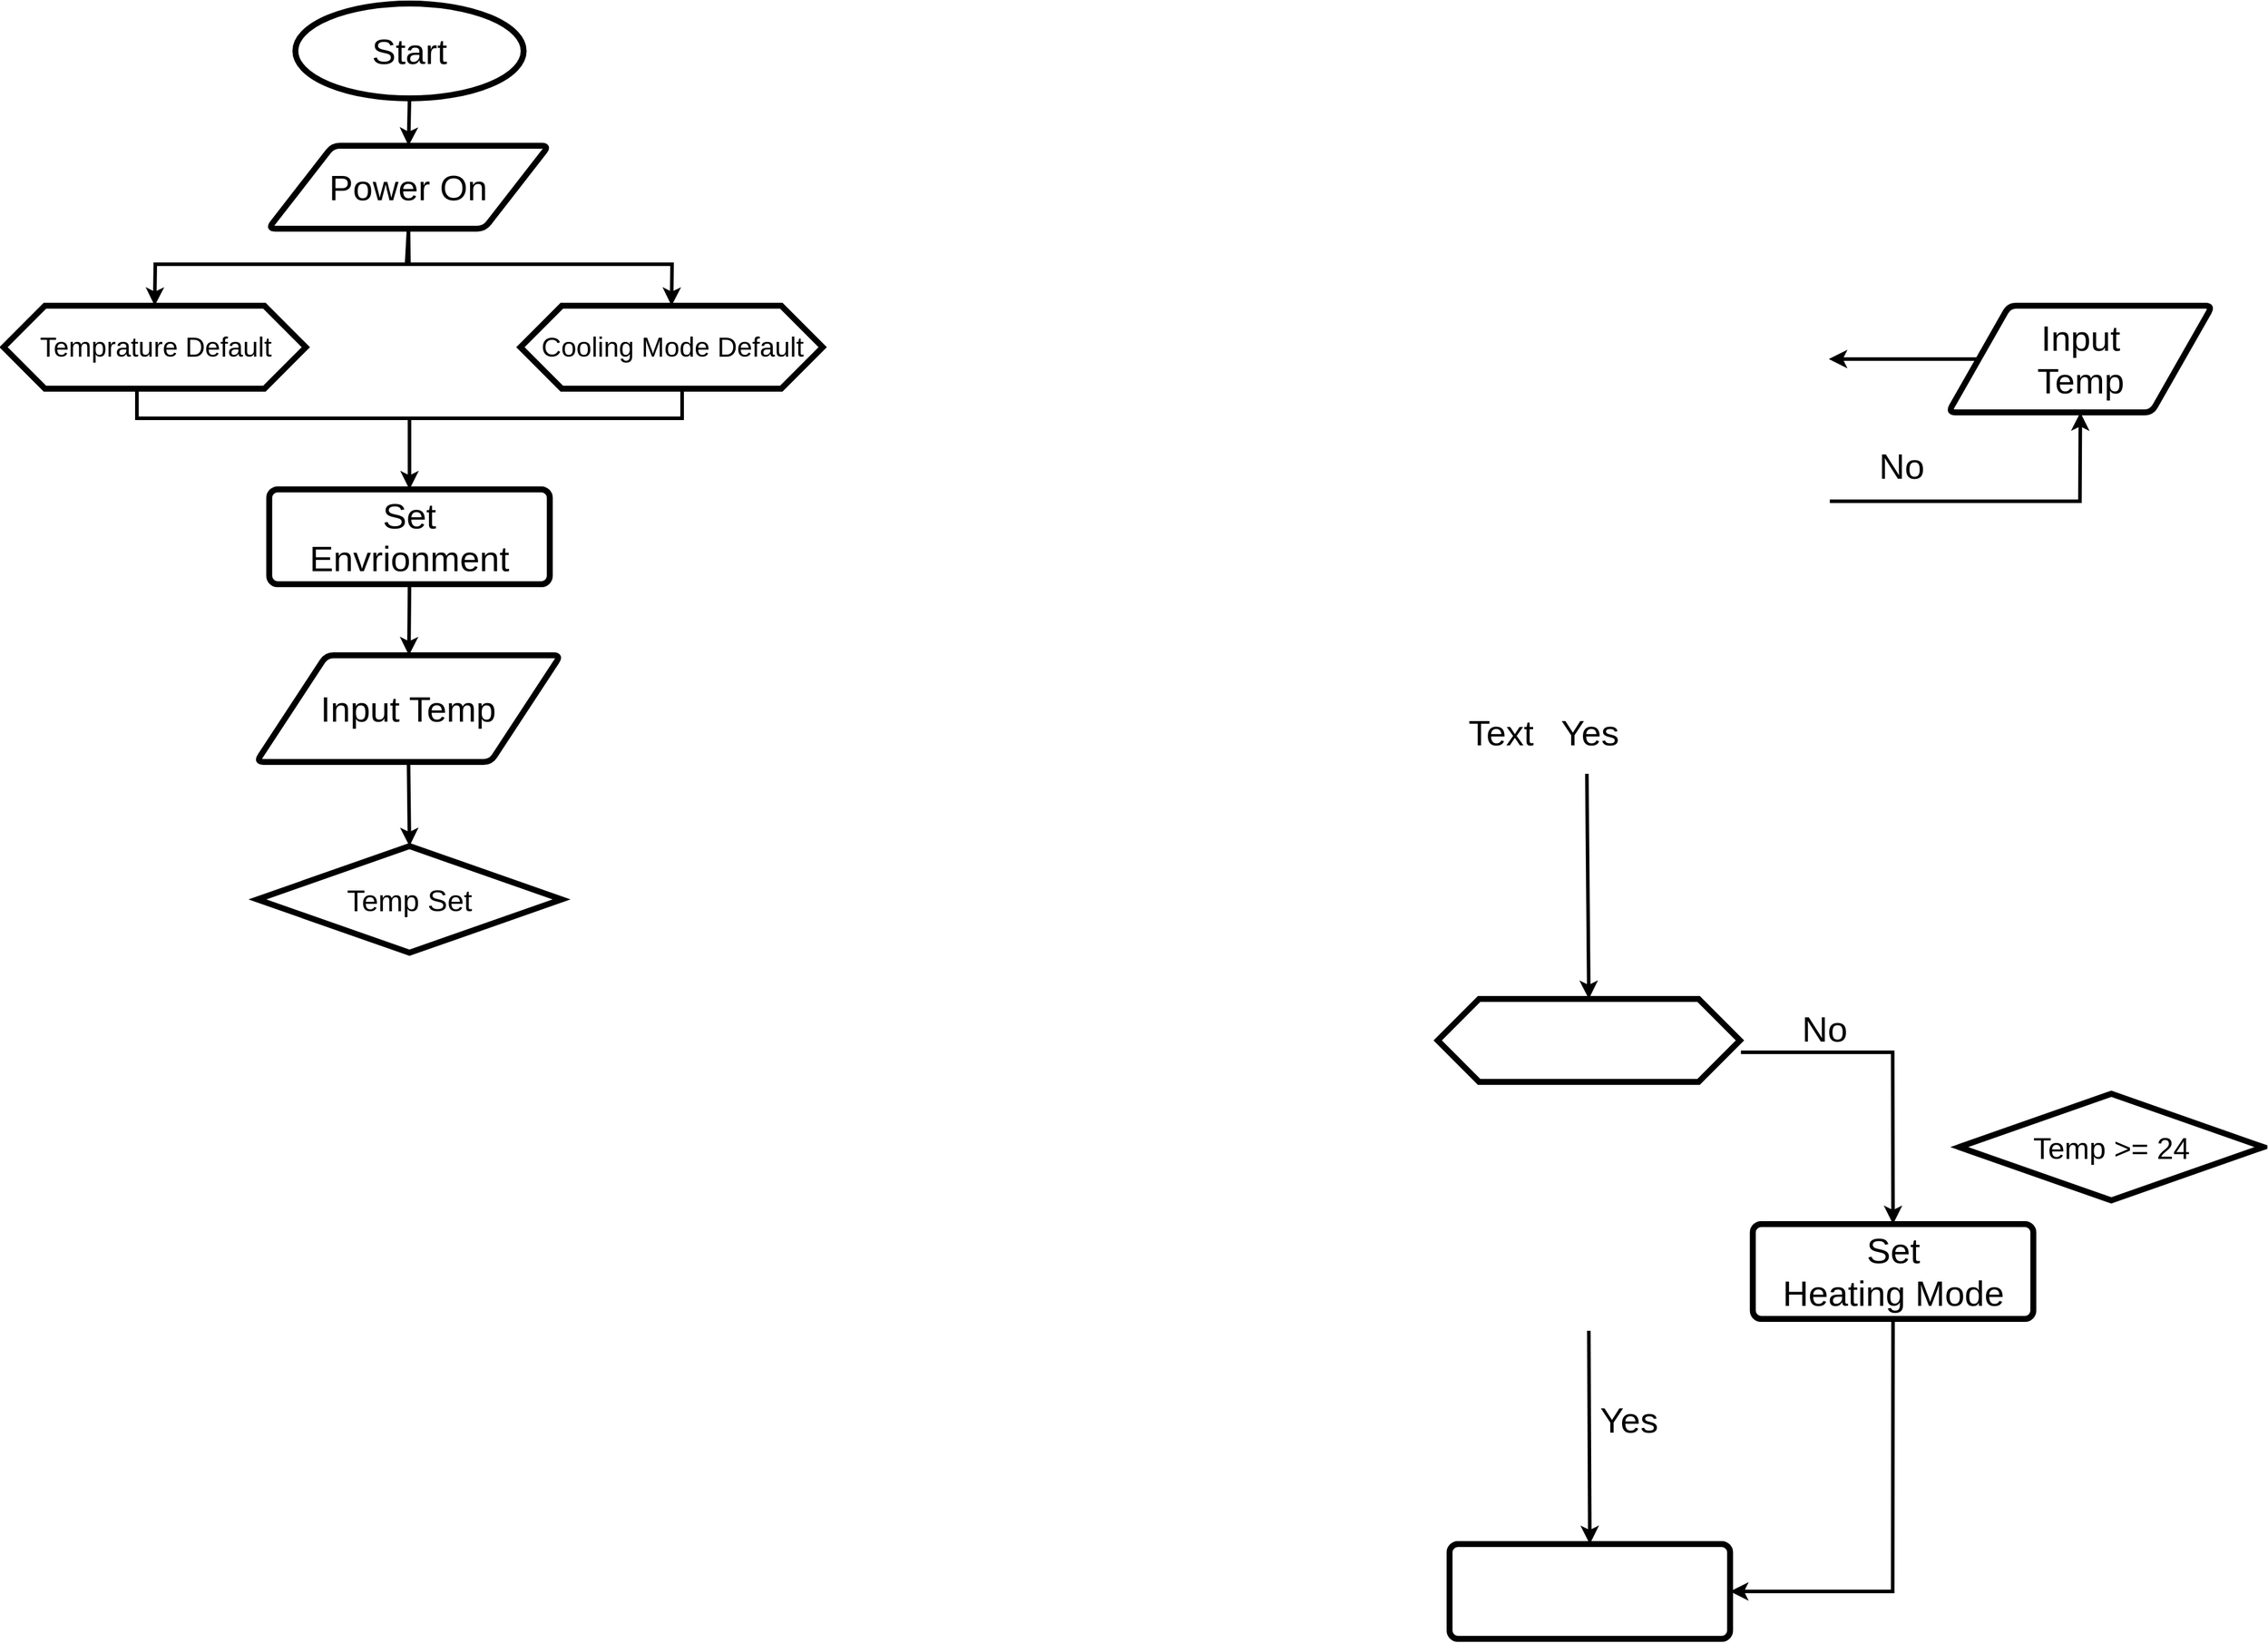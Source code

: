 <mxfile version="21.6.5" type="github">
  <diagram name="Page-1" id="edf60f1a-56cd-e834-aa8a-f176f3a09ee4">
    <mxGraphModel dx="3649" dy="2680" grid="1" gridSize="10" guides="1" tooltips="1" connect="1" arrows="1" fold="1" page="0" pageScale="1" pageWidth="1200" pageHeight="1920" background="none" math="0" shadow="0">
      <root>
        <mxCell id="0" />
        <mxCell id="1" parent="0" />
        <mxCell id="U9xf68Dv_fSdAsA3OCzk-1" value="Start" style="strokeWidth=5;html=1;shape=mxgraph.flowchart.start_1;whiteSpace=wrap;fontSize=30;" vertex="1" parent="1">
          <mxGeometry x="-1233.8" y="-1290" width="192.6" height="80" as="geometry" />
        </mxCell>
        <mxCell id="U9xf68Dv_fSdAsA3OCzk-3" value="" style="verticalLabelPosition=bottom;verticalAlign=top;html=1;shape=hexagon;perimeter=hexagonPerimeter2;arcSize=6;size=0.137;strokeColor=default;strokeWidth=5;fontFamily=Helvetica;fontSize=30;fontColor=default;fillColor=default;spacing=0;" vertex="1" parent="1">
          <mxGeometry x="-1480" y="-1035" width="255" height="70" as="geometry" />
        </mxCell>
        <mxCell id="U9xf68Dv_fSdAsA3OCzk-5" value="Temprature Default" style="text;html=1;align=center;verticalAlign=middle;resizable=0;points=[];autosize=1;strokeColor=none;fillColor=none;fontSize=23;fontFamily=Helvetica;fontColor=default;" vertex="1" parent="1">
          <mxGeometry x="-1462.5" y="-1020" width="220" height="40" as="geometry" />
        </mxCell>
        <mxCell id="U9xf68Dv_fSdAsA3OCzk-6" value="" style="endArrow=classic;html=1;rounded=0;fontFamily=Helvetica;fontSize=30;fontColor=default;exitX=0.5;exitY=1;exitDx=0;exitDy=0;exitPerimeter=0;strokeWidth=3;entryX=0.5;entryY=0;entryDx=0;entryDy=0;" edge="1" parent="1" source="U9xf68Dv_fSdAsA3OCzk-1" target="U9xf68Dv_fSdAsA3OCzk-8">
          <mxGeometry width="50" height="50" relative="1" as="geometry">
            <mxPoint x="-1010" y="-1130" as="sourcePoint" />
            <mxPoint x="-1140" y="-1180" as="targetPoint" />
          </mxGeometry>
        </mxCell>
        <mxCell id="U9xf68Dv_fSdAsA3OCzk-8" value="Power On" style="shape=parallelogram;html=1;strokeWidth=5;perimeter=parallelogramPerimeter;whiteSpace=wrap;rounded=1;arcSize=12;size=0.23;strokeColor=default;fontFamily=Helvetica;fontSize=30;fontColor=default;fillColor=default;" vertex="1" parent="1">
          <mxGeometry x="-1256.67" y="-1170" width="236.67" height="70" as="geometry" />
        </mxCell>
        <mxCell id="U9xf68Dv_fSdAsA3OCzk-9" value="" style="endArrow=classic;html=1;rounded=0;fontFamily=Helvetica;fontSize=30;fontColor=default;exitX=0.5;exitY=1;exitDx=0;exitDy=0;strokeWidth=3;entryX=0.5;entryY=0;entryDx=0;entryDy=0;" edge="1" parent="1" source="U9xf68Dv_fSdAsA3OCzk-8" target="U9xf68Dv_fSdAsA3OCzk-3">
          <mxGeometry width="50" height="50" relative="1" as="geometry">
            <mxPoint x="-1255.835" y="-1085" as="sourcePoint" />
            <mxPoint x="-1490" y="-1035" as="targetPoint" />
            <Array as="points">
              <mxPoint x="-1138" y="-1070" />
              <mxPoint x="-1352" y="-1070" />
            </Array>
          </mxGeometry>
        </mxCell>
        <mxCell id="U9xf68Dv_fSdAsA3OCzk-12" value="" style="endArrow=classic;html=1;rounded=0;fontFamily=Helvetica;fontSize=30;fontColor=default;strokeWidth=3;entryX=0.5;entryY=0;entryDx=0;entryDy=0;entryPerimeter=0;" edge="1" parent="1">
          <mxGeometry width="50" height="50" relative="1" as="geometry">
            <mxPoint x="-144.17" y="-640" as="sourcePoint" />
            <mxPoint x="-142.5" y="-450" as="targetPoint" />
          </mxGeometry>
        </mxCell>
        <mxCell id="U9xf68Dv_fSdAsA3OCzk-17" value="" style="endArrow=classic;html=1;rounded=0;fontFamily=Helvetica;fontSize=30;fontColor=default;exitX=0.5;exitY=1;exitDx=0;exitDy=0;strokeWidth=3;entryX=0.5;entryY=0;entryDx=0;entryDy=0;" edge="1" parent="1" source="U9xf68Dv_fSdAsA3OCzk-8" target="U9xf68Dv_fSdAsA3OCzk-32">
          <mxGeometry width="50" height="50" relative="1" as="geometry">
            <mxPoint x="-800" y="-1100" as="sourcePoint" />
            <mxPoint x="-565.5" y="-1060" as="targetPoint" />
            <Array as="points">
              <mxPoint x="-1140" y="-1070" />
              <mxPoint x="-916" y="-1070" />
            </Array>
          </mxGeometry>
        </mxCell>
        <mxCell id="U9xf68Dv_fSdAsA3OCzk-20" value="" style="rounded=1;whiteSpace=wrap;html=1;absoluteArcSize=1;arcSize=14;strokeWidth=5;strokeColor=default;fontFamily=Helvetica;fontSize=30;fontColor=default;fillColor=default;" vertex="1" parent="1">
          <mxGeometry x="-260.01" y="10" width="236.68" height="80" as="geometry" />
        </mxCell>
        <mxCell id="U9xf68Dv_fSdAsA3OCzk-23" value="" style="endArrow=classic;html=1;rounded=0;fontFamily=Helvetica;fontSize=30;fontColor=default;exitX=0;exitY=0.5;exitDx=0;exitDy=0;strokeWidth=3;exitPerimeter=0;entryX=0.5;entryY=0;entryDx=0;entryDy=0;" edge="1" parent="1" source="U9xf68Dv_fSdAsA3OCzk-54" target="U9xf68Dv_fSdAsA3OCzk-31">
          <mxGeometry width="50" height="50" relative="1" as="geometry">
            <mxPoint x="-910.0" y="-850" as="sourcePoint" />
            <mxPoint x="-978.58" y="-745" as="targetPoint" />
          </mxGeometry>
        </mxCell>
        <mxCell id="U9xf68Dv_fSdAsA3OCzk-24" value="Yes" style="text;html=1;align=center;verticalAlign=middle;resizable=0;points=[];autosize=1;strokeColor=none;fillColor=none;fontSize=30;fontFamily=Helvetica;fontColor=default;" vertex="1" parent="1">
          <mxGeometry x="-176.67" y="-700" width="70" height="50" as="geometry" />
        </mxCell>
        <mxCell id="U9xf68Dv_fSdAsA3OCzk-25" value="" style="endArrow=classic;html=1;rounded=0;fontFamily=Helvetica;fontSize=30;fontColor=default;exitX=1;exitY=0.5;exitDx=0;exitDy=0;exitPerimeter=0;strokeWidth=3;entryX=0.5;entryY=1;entryDx=0;entryDy=0;" edge="1" parent="1" target="U9xf68Dv_fSdAsA3OCzk-28">
          <mxGeometry width="50" height="50" relative="1" as="geometry">
            <mxPoint x="60.83" y="-870" as="sourcePoint" />
            <mxPoint x="390.83" y="-885" as="targetPoint" />
            <Array as="points">
              <mxPoint x="271.83" y="-870" />
            </Array>
          </mxGeometry>
        </mxCell>
        <mxCell id="U9xf68Dv_fSdAsA3OCzk-27" value="No" style="text;html=1;align=center;verticalAlign=middle;resizable=0;points=[];autosize=1;strokeColor=none;fillColor=none;fontSize=30;fontFamily=Helvetica;fontColor=default;" vertex="1" parent="1">
          <mxGeometry x="90.83" y="-925" width="60" height="50" as="geometry" />
        </mxCell>
        <mxCell id="U9xf68Dv_fSdAsA3OCzk-28" value="Input&lt;br&gt;Temp" style="shape=parallelogram;html=1;strokeWidth=5;perimeter=parallelogramPerimeter;whiteSpace=wrap;rounded=1;arcSize=12;size=0.23;strokeColor=default;fontFamily=Helvetica;fontSize=30;fontColor=default;fillColor=default;" vertex="1" parent="1">
          <mxGeometry x="160.83" y="-1035" width="222.73" height="90" as="geometry" />
        </mxCell>
        <mxCell id="U9xf68Dv_fSdAsA3OCzk-29" value="" style="endArrow=classic;html=1;rounded=0;fontFamily=Helvetica;fontSize=30;fontColor=default;entryX=1;entryY=0.5;entryDx=0;entryDy=0;exitX=0;exitY=0.5;exitDx=0;exitDy=0;strokeWidth=3;" edge="1" parent="1" source="U9xf68Dv_fSdAsA3OCzk-28">
          <mxGeometry width="50" height="50" relative="1" as="geometry">
            <mxPoint x="200.83" y="-975" as="sourcePoint" />
            <mxPoint x="60" y="-990" as="targetPoint" />
          </mxGeometry>
        </mxCell>
        <mxCell id="U9xf68Dv_fSdAsA3OCzk-31" value="Set&lt;br&gt;Envrionment" style="rounded=1;whiteSpace=wrap;html=1;absoluteArcSize=1;arcSize=14;strokeWidth=5;strokeColor=default;fontFamily=Helvetica;fontSize=30;fontColor=default;fillColor=default;" vertex="1" parent="1">
          <mxGeometry x="-1255.84" y="-880" width="236.68" height="80" as="geometry" />
        </mxCell>
        <mxCell id="U9xf68Dv_fSdAsA3OCzk-32" value="" style="verticalLabelPosition=bottom;verticalAlign=top;html=1;shape=hexagon;perimeter=hexagonPerimeter2;arcSize=6;size=0.137;strokeColor=default;strokeWidth=5;fontFamily=Helvetica;fontSize=30;fontColor=default;fillColor=default;spacing=0;" vertex="1" parent="1">
          <mxGeometry x="-1043.92" y="-1035" width="255" height="70" as="geometry" />
        </mxCell>
        <mxCell id="U9xf68Dv_fSdAsA3OCzk-33" value="Cooling Mode Default" style="text;html=1;align=center;verticalAlign=middle;resizable=0;points=[];autosize=1;strokeColor=none;fillColor=none;fontSize=23;fontFamily=Helvetica;fontColor=default;" vertex="1" parent="1">
          <mxGeometry x="-1036.42" y="-1020" width="240" height="40" as="geometry" />
        </mxCell>
        <mxCell id="U9xf68Dv_fSdAsA3OCzk-36" value="Yes" style="text;html=1;align=center;verticalAlign=middle;resizable=0;points=[];autosize=1;strokeColor=none;fillColor=none;fontSize=30;fontFamily=Helvetica;fontColor=default;" vertex="1" parent="1">
          <mxGeometry x="-144.17" y="-120" width="70" height="50" as="geometry" />
        </mxCell>
        <mxCell id="U9xf68Dv_fSdAsA3OCzk-37" value="" style="endArrow=classic;html=1;rounded=0;fontFamily=Helvetica;fontSize=30;fontColor=default;exitX=1;exitY=0.5;exitDx=0;exitDy=0;exitPerimeter=0;strokeWidth=3;entryX=0.5;entryY=0;entryDx=0;entryDy=0;" edge="1" target="U9xf68Dv_fSdAsA3OCzk-42" parent="1">
          <mxGeometry width="50" height="50" relative="1" as="geometry">
            <mxPoint x="-14.17" y="-405" as="sourcePoint" />
            <mxPoint x="117.195" y="-340" as="targetPoint" />
            <Array as="points">
              <mxPoint x="113.83" y="-405" />
            </Array>
          </mxGeometry>
        </mxCell>
        <mxCell id="U9xf68Dv_fSdAsA3OCzk-38" value="No" style="text;html=1;align=center;verticalAlign=middle;resizable=0;points=[];autosize=1;strokeColor=none;fillColor=none;fontSize=30;fontFamily=Helvetica;fontColor=default;" vertex="1" parent="1">
          <mxGeometry x="25.83" y="-450" width="60" height="50" as="geometry" />
        </mxCell>
        <mxCell id="U9xf68Dv_fSdAsA3OCzk-40" value="" style="endArrow=classic;html=1;rounded=0;fontFamily=Helvetica;fontSize=30;fontColor=default;exitX=0.5;exitY=1;exitDx=0;exitDy=0;strokeWidth=3;entryX=0.5;entryY=0;entryDx=0;entryDy=0;exitPerimeter=0;" edge="1" parent="1" target="U9xf68Dv_fSdAsA3OCzk-20">
          <mxGeometry width="50" height="50" relative="1" as="geometry">
            <mxPoint x="-142.5" y="-170" as="sourcePoint" />
            <mxPoint x="-142.17" y="-130" as="targetPoint" />
          </mxGeometry>
        </mxCell>
        <mxCell id="U9xf68Dv_fSdAsA3OCzk-41" value="" style="endArrow=classic;html=1;rounded=0;fontFamily=Helvetica;fontSize=30;fontColor=default;exitX=0.5;exitY=1;exitDx=0;exitDy=0;strokeWidth=3;entryX=1;entryY=0.5;entryDx=0;entryDy=0;" edge="1" parent="1" source="U9xf68Dv_fSdAsA3OCzk-42" target="U9xf68Dv_fSdAsA3OCzk-20">
          <mxGeometry width="50" height="50" relative="1" as="geometry">
            <mxPoint x="117.195" y="-60" as="sourcePoint" />
            <mxPoint x="116.83" y="105" as="targetPoint" />
            <Array as="points">
              <mxPoint x="113.83" y="50" />
            </Array>
          </mxGeometry>
        </mxCell>
        <mxCell id="U9xf68Dv_fSdAsA3OCzk-42" value="Set&lt;br&gt;Heating Mode" style="rounded=1;whiteSpace=wrap;html=1;absoluteArcSize=1;arcSize=14;strokeWidth=5;strokeColor=default;fontFamily=Helvetica;fontSize=30;fontColor=default;fillColor=default;" vertex="1" parent="1">
          <mxGeometry x="-4.17" y="-260" width="236.68" height="80" as="geometry" />
        </mxCell>
        <mxCell id="U9xf68Dv_fSdAsA3OCzk-44" value="Temp &amp;gt;= 24" style="strokeWidth=5;html=1;shape=mxgraph.flowchart.decision;whiteSpace=wrap;strokeColor=default;fontFamily=Helvetica;fontSize=25;fontColor=default;fillColor=default;" vertex="1" parent="1">
          <mxGeometry x="170.0" y="-370" width="256.66" height="90" as="geometry" />
        </mxCell>
        <mxCell id="U9xf68Dv_fSdAsA3OCzk-45" value="" style="verticalLabelPosition=bottom;verticalAlign=top;html=1;shape=hexagon;perimeter=hexagonPerimeter2;arcSize=6;size=0.137;strokeColor=default;strokeWidth=5;fontFamily=Helvetica;fontSize=30;fontColor=default;fillColor=default;spacing=0;" vertex="1" parent="1">
          <mxGeometry x="-270.0" y="-450" width="255" height="70" as="geometry" />
        </mxCell>
        <mxCell id="U9xf68Dv_fSdAsA3OCzk-47" value="Temp Set" style="strokeWidth=5;html=1;shape=mxgraph.flowchart.decision;whiteSpace=wrap;strokeColor=default;fontFamily=Helvetica;fontSize=25;fontColor=default;fillColor=default;" vertex="1" parent="1">
          <mxGeometry x="-1265.83" y="-579" width="256.66" height="90" as="geometry" />
        </mxCell>
        <mxCell id="U9xf68Dv_fSdAsA3OCzk-54" value="" style="strokeWidth=3;html=1;shape=mxgraph.flowchart.annotation_2;align=left;labelPosition=right;pointerEvents=1;strokeColor=default;fontFamily=Helvetica;fontSize=30;fontColor=default;fillColor=default;rotation=-90;" vertex="1" parent="1">
          <mxGeometry x="-1162.5" y="-1170" width="50" height="460" as="geometry" />
        </mxCell>
        <mxCell id="U9xf68Dv_fSdAsA3OCzk-55" value="Text" style="text;html=1;align=center;verticalAlign=middle;resizable=0;points=[];autosize=1;strokeColor=none;fillColor=none;fontSize=30;fontFamily=Helvetica;fontColor=default;" vertex="1" parent="1">
          <mxGeometry x="-256.67" y="-700" width="80" height="50" as="geometry" />
        </mxCell>
        <mxCell id="U9xf68Dv_fSdAsA3OCzk-56" value="" style="endArrow=classic;html=1;rounded=0;fontFamily=Helvetica;fontSize=30;fontColor=default;strokeWidth=3;exitX=0.5;exitY=1;exitDx=0;exitDy=0;" edge="1" parent="1" source="U9xf68Dv_fSdAsA3OCzk-31">
          <mxGeometry width="50" height="50" relative="1" as="geometry">
            <mxPoint x="-1130" y="-760" as="sourcePoint" />
            <mxPoint x="-1138" y="-740" as="targetPoint" />
          </mxGeometry>
        </mxCell>
        <mxCell id="U9xf68Dv_fSdAsA3OCzk-57" value="Input Temp" style="shape=parallelogram;html=1;strokeWidth=5;perimeter=parallelogramPerimeter;whiteSpace=wrap;rounded=1;arcSize=12;size=0.23;strokeColor=default;fontFamily=Helvetica;fontSize=30;fontColor=default;fillColor=default;" vertex="1" parent="1">
          <mxGeometry x="-1266.67" y="-740" width="256.67" height="90" as="geometry" />
        </mxCell>
        <mxCell id="U9xf68Dv_fSdAsA3OCzk-58" value="" style="endArrow=classic;html=1;rounded=0;fontFamily=Helvetica;fontSize=30;fontColor=default;strokeWidth=3;exitX=0.5;exitY=1;exitDx=0;exitDy=0;entryX=0.5;entryY=0;entryDx=0;entryDy=0;entryPerimeter=0;" edge="1" parent="1" source="U9xf68Dv_fSdAsA3OCzk-57" target="U9xf68Dv_fSdAsA3OCzk-47">
          <mxGeometry width="50" height="50" relative="1" as="geometry">
            <mxPoint x="-770" y="-640" as="sourcePoint" />
            <mxPoint x="-850" y="-630" as="targetPoint" />
          </mxGeometry>
        </mxCell>
      </root>
    </mxGraphModel>
  </diagram>
</mxfile>
